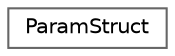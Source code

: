 digraph "Graphical Class Hierarchy"
{
 // LATEX_PDF_SIZE
  bgcolor="transparent";
  edge [fontname=Helvetica,fontsize=10,labelfontname=Helvetica,labelfontsize=10];
  node [fontname=Helvetica,fontsize=10,shape=box,height=0.2,width=0.4];
  rankdir="LR";
  Node0 [id="Node000000",label="ParamStruct",height=0.2,width=0.4,color="grey40", fillcolor="white", style="filled",URL="$struct_param_struct.html",tooltip="Structure to hold parameter information."];
}
